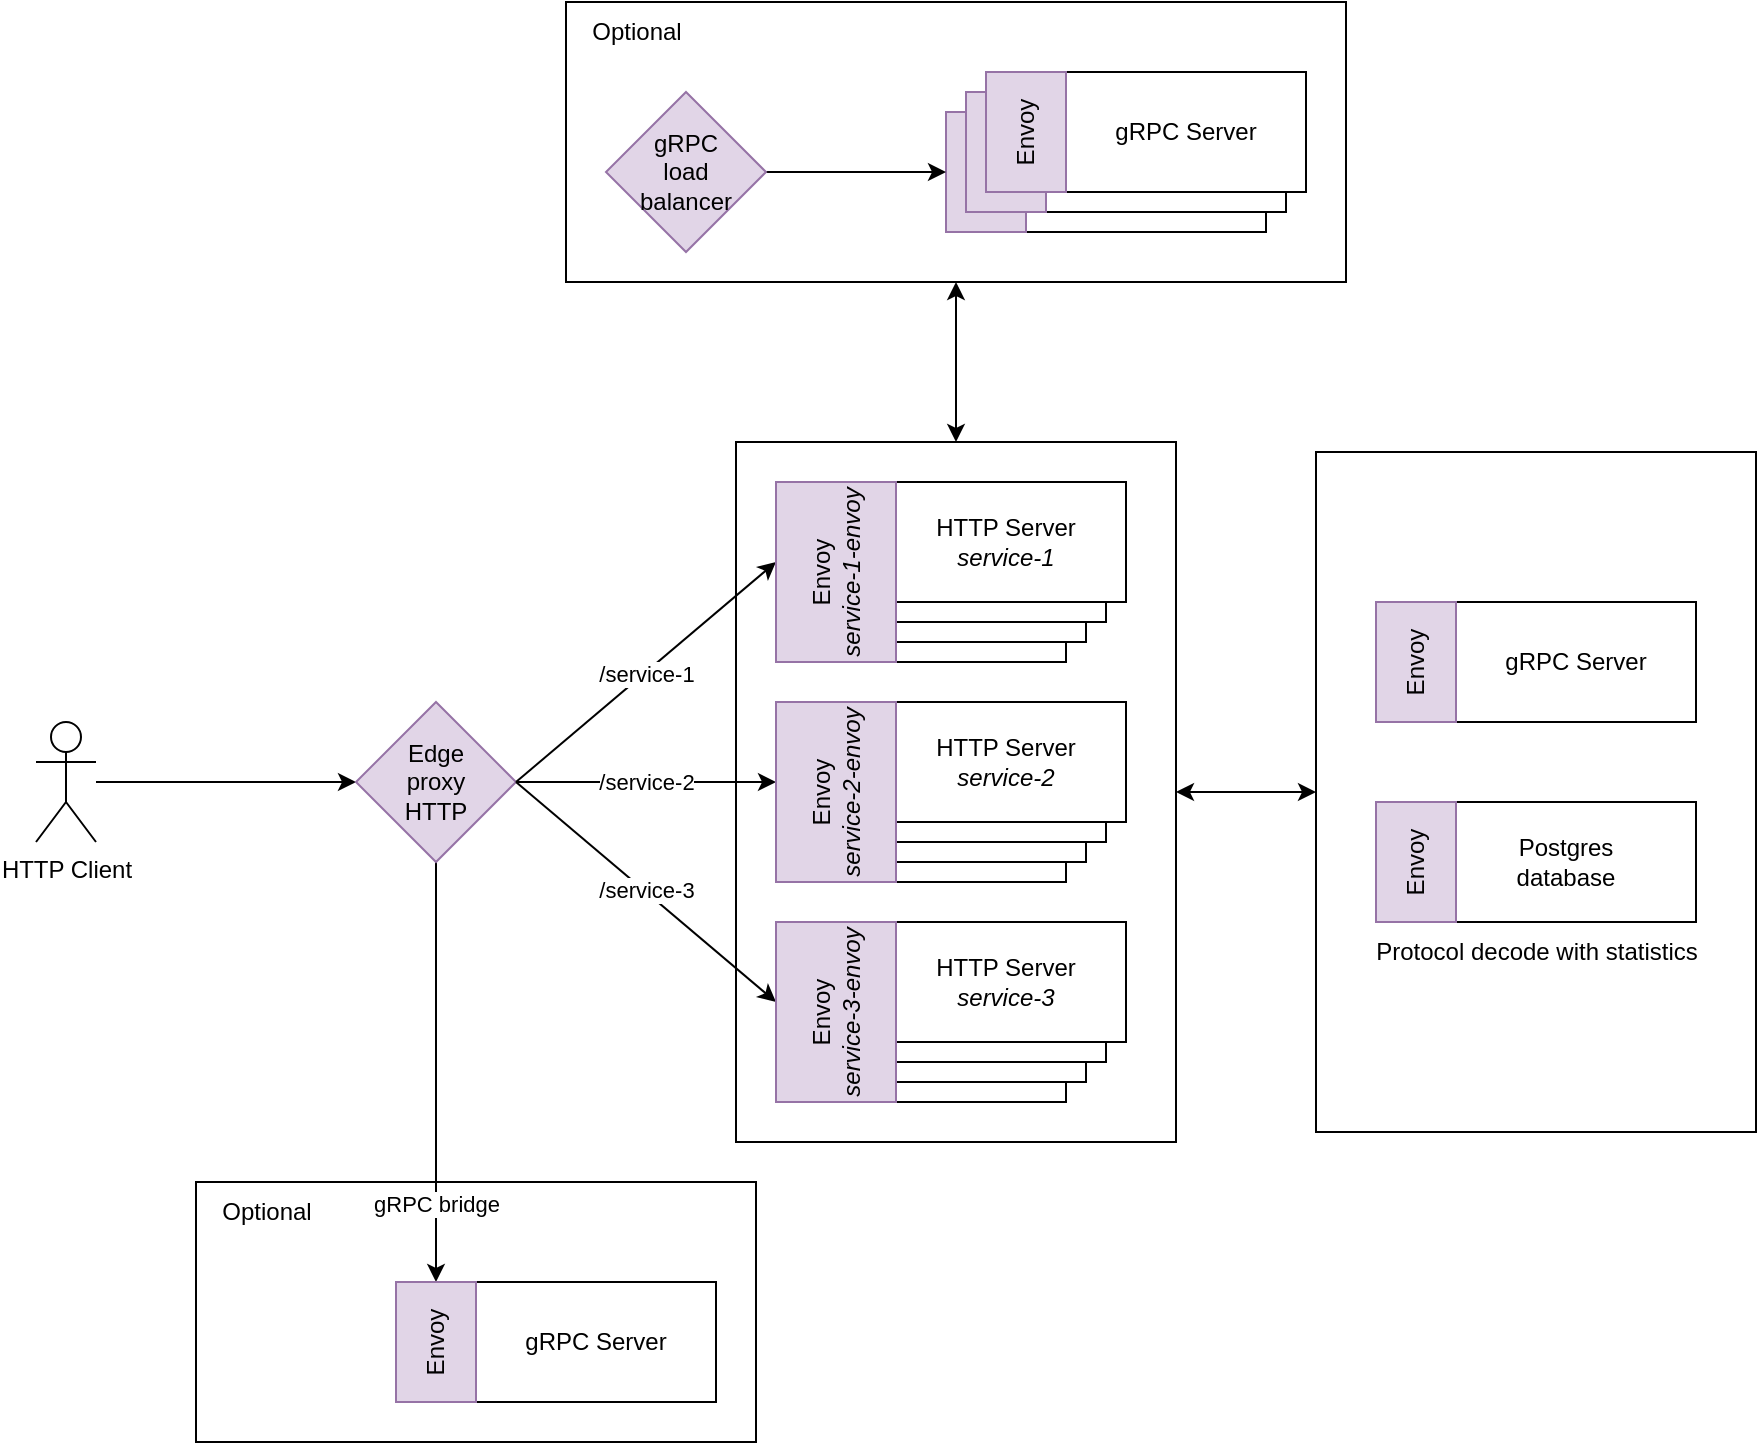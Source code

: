 <mxfile version="22.1.16" type="device">
  <diagram name="Page-1" id="4XVdnm4Mh2VWJTdFokWx">
    <mxGraphModel dx="1114" dy="2127" grid="1" gridSize="10" guides="1" tooltips="1" connect="1" arrows="1" fold="1" page="1" pageScale="1" pageWidth="850" pageHeight="1100" math="0" shadow="0">
      <root>
        <mxCell id="0" />
        <mxCell id="1" parent="0" />
        <mxCell id="kOX-skd0nRhdrvtllHpR-61" value="" style="rounded=0;whiteSpace=wrap;html=1;" parent="1" vertex="1">
          <mxGeometry x="470" y="200" width="220" height="350" as="geometry" />
        </mxCell>
        <mxCell id="ZVSoIX3MnWESnNS0VUpJ-5" value="Serwer HTTP" style="rounded=0;whiteSpace=wrap;html=1;" vertex="1" parent="1">
          <mxGeometry x="515" y="470" width="120" height="60" as="geometry" />
        </mxCell>
        <mxCell id="ZVSoIX3MnWESnNS0VUpJ-4" value="Serwer HTTP" style="rounded=0;whiteSpace=wrap;html=1;" vertex="1" parent="1">
          <mxGeometry x="515" y="250" width="120" height="60" as="geometry" />
        </mxCell>
        <mxCell id="ZVSoIX3MnWESnNS0VUpJ-3" value="Serwer HTTP" style="rounded=0;whiteSpace=wrap;html=1;" vertex="1" parent="1">
          <mxGeometry x="515" y="360" width="120" height="60" as="geometry" />
        </mxCell>
        <mxCell id="kOX-skd0nRhdrvtllHpR-62" value="" style="rounded=0;whiteSpace=wrap;html=1;" parent="1" vertex="1">
          <mxGeometry x="760" y="205" width="220" height="340" as="geometry" />
        </mxCell>
        <mxCell id="kOX-skd0nRhdrvtllHpR-64" style="edgeStyle=orthogonalEdgeStyle;rounded=0;orthogonalLoop=1;jettySize=auto;html=1;exitX=1;exitY=0.5;exitDx=0;exitDy=0;entryX=0;entryY=0.5;entryDx=0;entryDy=0;startArrow=classic;startFill=1;" parent="1" source="kOX-skd0nRhdrvtllHpR-61" target="kOX-skd0nRhdrvtllHpR-62" edge="1">
          <mxGeometry relative="1" as="geometry" />
        </mxCell>
        <mxCell id="kOX-skd0nRhdrvtllHpR-65" style="rounded=0;orthogonalLoop=1;jettySize=auto;html=1;exitX=0.5;exitY=0;exitDx=0;exitDy=0;entryX=0.5;entryY=1;entryDx=0;entryDy=0;startArrow=classic;startFill=1;" parent="1" source="kOX-skd0nRhdrvtllHpR-61" target="kOX-skd0nRhdrvtllHpR-49" edge="1">
          <mxGeometry relative="1" as="geometry" />
        </mxCell>
        <mxCell id="kOX-skd0nRhdrvtllHpR-51" value="&lt;div align=&quot;left&quot;&gt;&lt;br&gt;&lt;/div&gt;" style="rounded=0;whiteSpace=wrap;html=1;align=left;" parent="1" vertex="1">
          <mxGeometry x="200" y="570" width="280" height="130" as="geometry" />
        </mxCell>
        <mxCell id="kOX-skd0nRhdrvtllHpR-52" value="Optional" style="text;html=1;align=center;verticalAlign=middle;resizable=0;points=[];autosize=1;strokeColor=none;fillColor=none;fontStyle=0" parent="1" vertex="1">
          <mxGeometry x="200" y="570" width="70" height="30" as="geometry" />
        </mxCell>
        <mxCell id="kOX-skd0nRhdrvtllHpR-49" value="&lt;div align=&quot;left&quot;&gt;&lt;br&gt;&lt;/div&gt;" style="rounded=0;whiteSpace=wrap;html=1;align=left;" parent="1" vertex="1">
          <mxGeometry x="385" y="-20" width="390" height="140" as="geometry" />
        </mxCell>
        <mxCell id="prgVslOQz4MrDE7OXUun-4" value="" style="edgeStyle=orthogonalEdgeStyle;rounded=0;orthogonalLoop=1;jettySize=auto;html=1;" parent="1" source="prgVslOQz4MrDE7OXUun-2" edge="1">
          <mxGeometry relative="1" as="geometry">
            <mxPoint x="280" y="370" as="targetPoint" />
          </mxGeometry>
        </mxCell>
        <mxCell id="prgVslOQz4MrDE7OXUun-2" value="HTTP Client" style="shape=umlActor;verticalLabelPosition=bottom;verticalAlign=top;html=1;outlineConnect=0;" parent="1" vertex="1">
          <mxGeometry x="120" y="340" width="30" height="60" as="geometry" />
        </mxCell>
        <mxCell id="prgVslOQz4MrDE7OXUun-7" style="rounded=0;orthogonalLoop=1;jettySize=auto;html=1;entryX=0;entryY=0.5;entryDx=0;entryDy=0;" parent="1" target="prgVslOQz4MrDE7OXUun-6" edge="1">
          <mxGeometry relative="1" as="geometry">
            <mxPoint x="525" y="270" as="sourcePoint" />
          </mxGeometry>
        </mxCell>
        <mxCell id="prgVslOQz4MrDE7OXUun-10" style="edgeStyle=orthogonalEdgeStyle;rounded=0;orthogonalLoop=1;jettySize=auto;html=1;exitX=1;exitY=0.5;exitDx=0;exitDy=0;entryX=0;entryY=0.5;entryDx=0;entryDy=0;" parent="1" target="prgVslOQz4MrDE7OXUun-8" edge="1">
          <mxGeometry relative="1" as="geometry">
            <mxPoint x="525" y="380" as="sourcePoint" />
          </mxGeometry>
        </mxCell>
        <mxCell id="prgVslOQz4MrDE7OXUun-11" style="rounded=0;orthogonalLoop=1;jettySize=auto;html=1;exitX=1;exitY=0.5;exitDx=0;exitDy=0;entryX=0;entryY=0.5;entryDx=0;entryDy=0;" parent="1" target="prgVslOQz4MrDE7OXUun-9" edge="1">
          <mxGeometry relative="1" as="geometry">
            <mxPoint x="525" y="490" as="sourcePoint" />
          </mxGeometry>
        </mxCell>
        <mxCell id="kOX-skd0nRhdrvtllHpR-47" style="edgeStyle=orthogonalEdgeStyle;rounded=0;orthogonalLoop=1;jettySize=auto;html=1;exitX=0.5;exitY=1;exitDx=0;exitDy=0;entryX=0.5;entryY=0;entryDx=0;entryDy=0;" parent="1" source="prgVslOQz4MrDE7OXUun-5" target="kOX-skd0nRhdrvtllHpR-46" edge="1">
          <mxGeometry relative="1" as="geometry" />
        </mxCell>
        <mxCell id="kOX-skd0nRhdrvtllHpR-48" value="gRPC bridge" style="edgeLabel;html=1;align=center;verticalAlign=middle;resizable=0;points=[];" parent="kOX-skd0nRhdrvtllHpR-47" vertex="1" connectable="0">
          <mxGeometry x="0.071" y="-4" relative="1" as="geometry">
            <mxPoint x="4" y="58" as="offset" />
          </mxGeometry>
        </mxCell>
        <mxCell id="prgVslOQz4MrDE7OXUun-5" value="&lt;div&gt;Edge&lt;/div&gt;&lt;div&gt;proxy&lt;/div&gt;&lt;div&gt;HTTP&lt;br&gt;&lt;/div&gt;" style="rhombus;whiteSpace=wrap;html=1;fillColor=#e1d5e7;strokeColor=#9673a6;" parent="1" vertex="1">
          <mxGeometry x="280" y="330" width="80" height="80" as="geometry" />
        </mxCell>
        <mxCell id="prgVslOQz4MrDE7OXUun-6" value="Serwer HTTP" style="rounded=0;whiteSpace=wrap;html=1;" parent="1" vertex="1">
          <mxGeometry x="525" y="240" width="120" height="60" as="geometry" />
        </mxCell>
        <mxCell id="prgVslOQz4MrDE7OXUun-8" value="Serwer HTTP" style="rounded=0;whiteSpace=wrap;html=1;" parent="1" vertex="1">
          <mxGeometry x="525" y="350" width="120" height="60" as="geometry" />
        </mxCell>
        <mxCell id="prgVslOQz4MrDE7OXUun-9" value="Serwer HTTP" style="rounded=0;whiteSpace=wrap;html=1;" parent="1" vertex="1">
          <mxGeometry x="525" y="460" width="120" height="60" as="geometry" />
        </mxCell>
        <mxCell id="prgVslOQz4MrDE7OXUun-12" value="gRPC Server" style="rounded=0;whiteSpace=wrap;html=1;" parent="1" vertex="1">
          <mxGeometry x="615" y="35" width="120" height="60" as="geometry" />
        </mxCell>
        <mxCell id="prgVslOQz4MrDE7OXUun-30" value="&lt;div&gt;Postgres&lt;/div&gt;&lt;div&gt;database&lt;br&gt;&lt;/div&gt;" style="whiteSpace=wrap;html=1;rounded=0;" parent="1" vertex="1">
          <mxGeometry x="820" y="380" width="130" height="60" as="geometry" />
        </mxCell>
        <mxCell id="kOX-skd0nRhdrvtllHpR-11" value="" style="rounded=0;orthogonalLoop=1;jettySize=auto;html=1;entryX=0;entryY=0.5;entryDx=0;entryDy=0;" parent="1" edge="1">
          <mxGeometry relative="1" as="geometry">
            <mxPoint x="360" y="370" as="sourcePoint" />
            <mxPoint x="490" y="260" as="targetPoint" />
          </mxGeometry>
        </mxCell>
        <mxCell id="kOX-skd0nRhdrvtllHpR-21" value="/service-1" style="edgeLabel;html=1;align=center;verticalAlign=middle;resizable=0;points=[];" parent="kOX-skd0nRhdrvtllHpR-11" vertex="1" connectable="0">
          <mxGeometry x="-0.006" relative="1" as="geometry">
            <mxPoint as="offset" />
          </mxGeometry>
        </mxCell>
        <mxCell id="kOX-skd0nRhdrvtllHpR-14" value="" style="edgeStyle=orthogonalEdgeStyle;rounded=0;orthogonalLoop=1;jettySize=auto;html=1;exitX=1;exitY=0.5;exitDx=0;exitDy=0;entryX=0;entryY=0.5;entryDx=0;entryDy=0;" parent="1" source="prgVslOQz4MrDE7OXUun-5" edge="1">
          <mxGeometry relative="1" as="geometry">
            <mxPoint x="360" y="370" as="sourcePoint" />
            <mxPoint x="490" y="370" as="targetPoint" />
          </mxGeometry>
        </mxCell>
        <mxCell id="kOX-skd0nRhdrvtllHpR-20" value="/service-2" style="edgeLabel;html=1;align=center;verticalAlign=middle;resizable=0;points=[];" parent="kOX-skd0nRhdrvtllHpR-14" vertex="1" connectable="0">
          <mxGeometry x="-0.006" relative="1" as="geometry">
            <mxPoint as="offset" />
          </mxGeometry>
        </mxCell>
        <mxCell id="kOX-skd0nRhdrvtllHpR-17" value="" style="rounded=0;orthogonalLoop=1;jettySize=auto;html=1;exitX=1;exitY=0.5;exitDx=0;exitDy=0;entryX=0;entryY=0.5;entryDx=0;entryDy=0;" parent="1" source="prgVslOQz4MrDE7OXUun-5" edge="1">
          <mxGeometry relative="1" as="geometry">
            <mxPoint x="360" y="370" as="sourcePoint" />
            <mxPoint x="490" y="480" as="targetPoint" />
          </mxGeometry>
        </mxCell>
        <mxCell id="kOX-skd0nRhdrvtllHpR-18" value="/service-3" style="edgeLabel;html=1;align=center;verticalAlign=middle;resizable=0;points=[];" parent="kOX-skd0nRhdrvtllHpR-17" vertex="1" connectable="0">
          <mxGeometry x="-0.008" y="1" relative="1" as="geometry">
            <mxPoint as="offset" />
          </mxGeometry>
        </mxCell>
        <mxCell id="kOX-skd0nRhdrvtllHpR-22" value="Serwer HTTP" style="rounded=0;whiteSpace=wrap;html=1;" parent="1" vertex="1">
          <mxGeometry x="535" y="230" width="120" height="60" as="geometry" />
        </mxCell>
        <mxCell id="kOX-skd0nRhdrvtllHpR-24" value="HTTP Server&lt;br&gt;&lt;i&gt;service-1&lt;/i&gt;" style="rounded=0;whiteSpace=wrap;html=1;" parent="1" vertex="1">
          <mxGeometry x="545" y="220" width="120" height="60" as="geometry" />
        </mxCell>
        <mxCell id="kOX-skd0nRhdrvtllHpR-26" value="Serwer HTTP" style="rounded=0;whiteSpace=wrap;html=1;" parent="1" vertex="1">
          <mxGeometry x="535" y="340" width="120" height="60" as="geometry" />
        </mxCell>
        <mxCell id="kOX-skd0nRhdrvtllHpR-28" value="HTTP Server&lt;br&gt;&lt;i&gt;service-2&lt;/i&gt;" style="rounded=0;whiteSpace=wrap;html=1;" parent="1" vertex="1">
          <mxGeometry x="545" y="330" width="120" height="60" as="geometry" />
        </mxCell>
        <mxCell id="kOX-skd0nRhdrvtllHpR-30" value="Serwer HTTP" style="rounded=0;whiteSpace=wrap;html=1;" parent="1" vertex="1">
          <mxGeometry x="535" y="450" width="120" height="60" as="geometry" />
        </mxCell>
        <mxCell id="kOX-skd0nRhdrvtllHpR-32" value="HTTP Server&lt;br&gt;&lt;i&gt;service-3&lt;/i&gt;" style="rounded=0;whiteSpace=wrap;html=1;" parent="1" vertex="1">
          <mxGeometry x="545" y="440" width="120" height="60" as="geometry" />
        </mxCell>
        <mxCell id="kOX-skd0nRhdrvtllHpR-34" value="Envoy" style="rounded=0;whiteSpace=wrap;html=1;fillColor=#e1d5e7;strokeColor=#9673a6;horizontal=0;" parent="1" vertex="1">
          <mxGeometry x="575" y="35" width="40" height="60" as="geometry" />
        </mxCell>
        <mxCell id="kOX-skd0nRhdrvtllHpR-35" value="gRPC Server" style="rounded=0;whiteSpace=wrap;html=1;" parent="1" vertex="1">
          <mxGeometry x="625" y="25" width="120" height="60" as="geometry" />
        </mxCell>
        <mxCell id="kOX-skd0nRhdrvtllHpR-36" value="Envoy" style="rounded=0;whiteSpace=wrap;html=1;fillColor=#e1d5e7;strokeColor=#9673a6;horizontal=0;" parent="1" vertex="1">
          <mxGeometry x="585" y="25" width="40" height="60" as="geometry" />
        </mxCell>
        <mxCell id="kOX-skd0nRhdrvtllHpR-37" value="gRPC Server" style="rounded=0;whiteSpace=wrap;html=1;" parent="1" vertex="1">
          <mxGeometry x="635" y="15" width="120" height="60" as="geometry" />
        </mxCell>
        <mxCell id="kOX-skd0nRhdrvtllHpR-38" value="Envoy" style="rounded=0;whiteSpace=wrap;html=1;fillColor=#e1d5e7;strokeColor=#9673a6;horizontal=0;" parent="1" vertex="1">
          <mxGeometry x="595" y="15" width="40" height="60" as="geometry" />
        </mxCell>
        <mxCell id="kOX-skd0nRhdrvtllHpR-39" value="gRPC Server" style="rounded=0;whiteSpace=wrap;html=1;" parent="1" vertex="1">
          <mxGeometry x="830" y="280" width="120" height="60" as="geometry" />
        </mxCell>
        <mxCell id="kOX-skd0nRhdrvtllHpR-40" value="Envoy" style="rounded=0;whiteSpace=wrap;html=1;fillColor=#e1d5e7;strokeColor=#9673a6;horizontal=0;" parent="1" vertex="1">
          <mxGeometry x="790" y="280" width="40" height="60" as="geometry" />
        </mxCell>
        <mxCell id="kOX-skd0nRhdrvtllHpR-42" style="edgeStyle=orthogonalEdgeStyle;rounded=0;orthogonalLoop=1;jettySize=auto;html=1;exitX=1;exitY=0.5;exitDx=0;exitDy=0;entryX=0;entryY=0.5;entryDx=0;entryDy=0;" parent="1" source="kOX-skd0nRhdrvtllHpR-41" target="kOX-skd0nRhdrvtllHpR-34" edge="1">
          <mxGeometry relative="1" as="geometry" />
        </mxCell>
        <mxCell id="kOX-skd0nRhdrvtllHpR-41" value="&lt;div&gt;gRPC&lt;/div&gt;&lt;div&gt;load&lt;/div&gt;&lt;div&gt;balancer&lt;br&gt;&lt;/div&gt;" style="rhombus;whiteSpace=wrap;html=1;fillColor=#e1d5e7;strokeColor=#9673a6;" parent="1" vertex="1">
          <mxGeometry x="405" y="25" width="80" height="80" as="geometry" />
        </mxCell>
        <mxCell id="kOX-skd0nRhdrvtllHpR-43" value="&lt;div&gt;Envoy&lt;/div&gt;" style="rounded=0;whiteSpace=wrap;html=1;fillColor=#e1d5e7;strokeColor=#9673a6;horizontal=0;align=center;" parent="1" vertex="1">
          <mxGeometry x="790" y="380" width="40" height="60" as="geometry" />
        </mxCell>
        <mxCell id="kOX-skd0nRhdrvtllHpR-45" value="gRPC Server" style="rounded=0;whiteSpace=wrap;html=1;" parent="1" vertex="1">
          <mxGeometry x="340" y="620" width="120" height="60" as="geometry" />
        </mxCell>
        <mxCell id="kOX-skd0nRhdrvtllHpR-46" value="Envoy" style="rounded=0;whiteSpace=wrap;html=1;fillColor=#e1d5e7;strokeColor=#9673a6;horizontal=0;" parent="1" vertex="1">
          <mxGeometry x="300" y="620" width="40" height="60" as="geometry" />
        </mxCell>
        <mxCell id="kOX-skd0nRhdrvtllHpR-50" value="Optional" style="text;html=1;align=center;verticalAlign=middle;resizable=0;points=[];autosize=1;strokeColor=none;fillColor=none;fontStyle=0" parent="1" vertex="1">
          <mxGeometry x="385" y="-20" width="70" height="30" as="geometry" />
        </mxCell>
        <mxCell id="kOX-skd0nRhdrvtllHpR-53" value="Protocol decode with statistics" style="text;html=1;align=center;verticalAlign=middle;resizable=0;points=[];autosize=1;strokeColor=none;fillColor=none;" parent="1" vertex="1">
          <mxGeometry x="780" y="440" width="180" height="30" as="geometry" />
        </mxCell>
        <mxCell id="ZVSoIX3MnWESnNS0VUpJ-1" value="Envoy&lt;br&gt;&lt;i&gt;service-2-envoy&lt;/i&gt;" style="rounded=0;whiteSpace=wrap;html=1;fillColor=#e1d5e7;strokeColor=#9673a6;horizontal=0;" vertex="1" parent="1">
          <mxGeometry x="490" y="330" width="60" height="90" as="geometry" />
        </mxCell>
        <mxCell id="ZVSoIX3MnWESnNS0VUpJ-6" value="Envoy&lt;br&gt;&lt;i&gt;service-1-envoy&lt;/i&gt;" style="rounded=0;whiteSpace=wrap;html=1;fillColor=#e1d5e7;strokeColor=#9673a6;horizontal=0;" vertex="1" parent="1">
          <mxGeometry x="490" y="220" width="60" height="90" as="geometry" />
        </mxCell>
        <mxCell id="ZVSoIX3MnWESnNS0VUpJ-7" value="Envoy&lt;br&gt;&lt;i&gt;service-3-envoy&lt;/i&gt;" style="rounded=0;whiteSpace=wrap;html=1;fillColor=#e1d5e7;strokeColor=#9673a6;horizontal=0;" vertex="1" parent="1">
          <mxGeometry x="490" y="440" width="60" height="90" as="geometry" />
        </mxCell>
      </root>
    </mxGraphModel>
  </diagram>
</mxfile>
